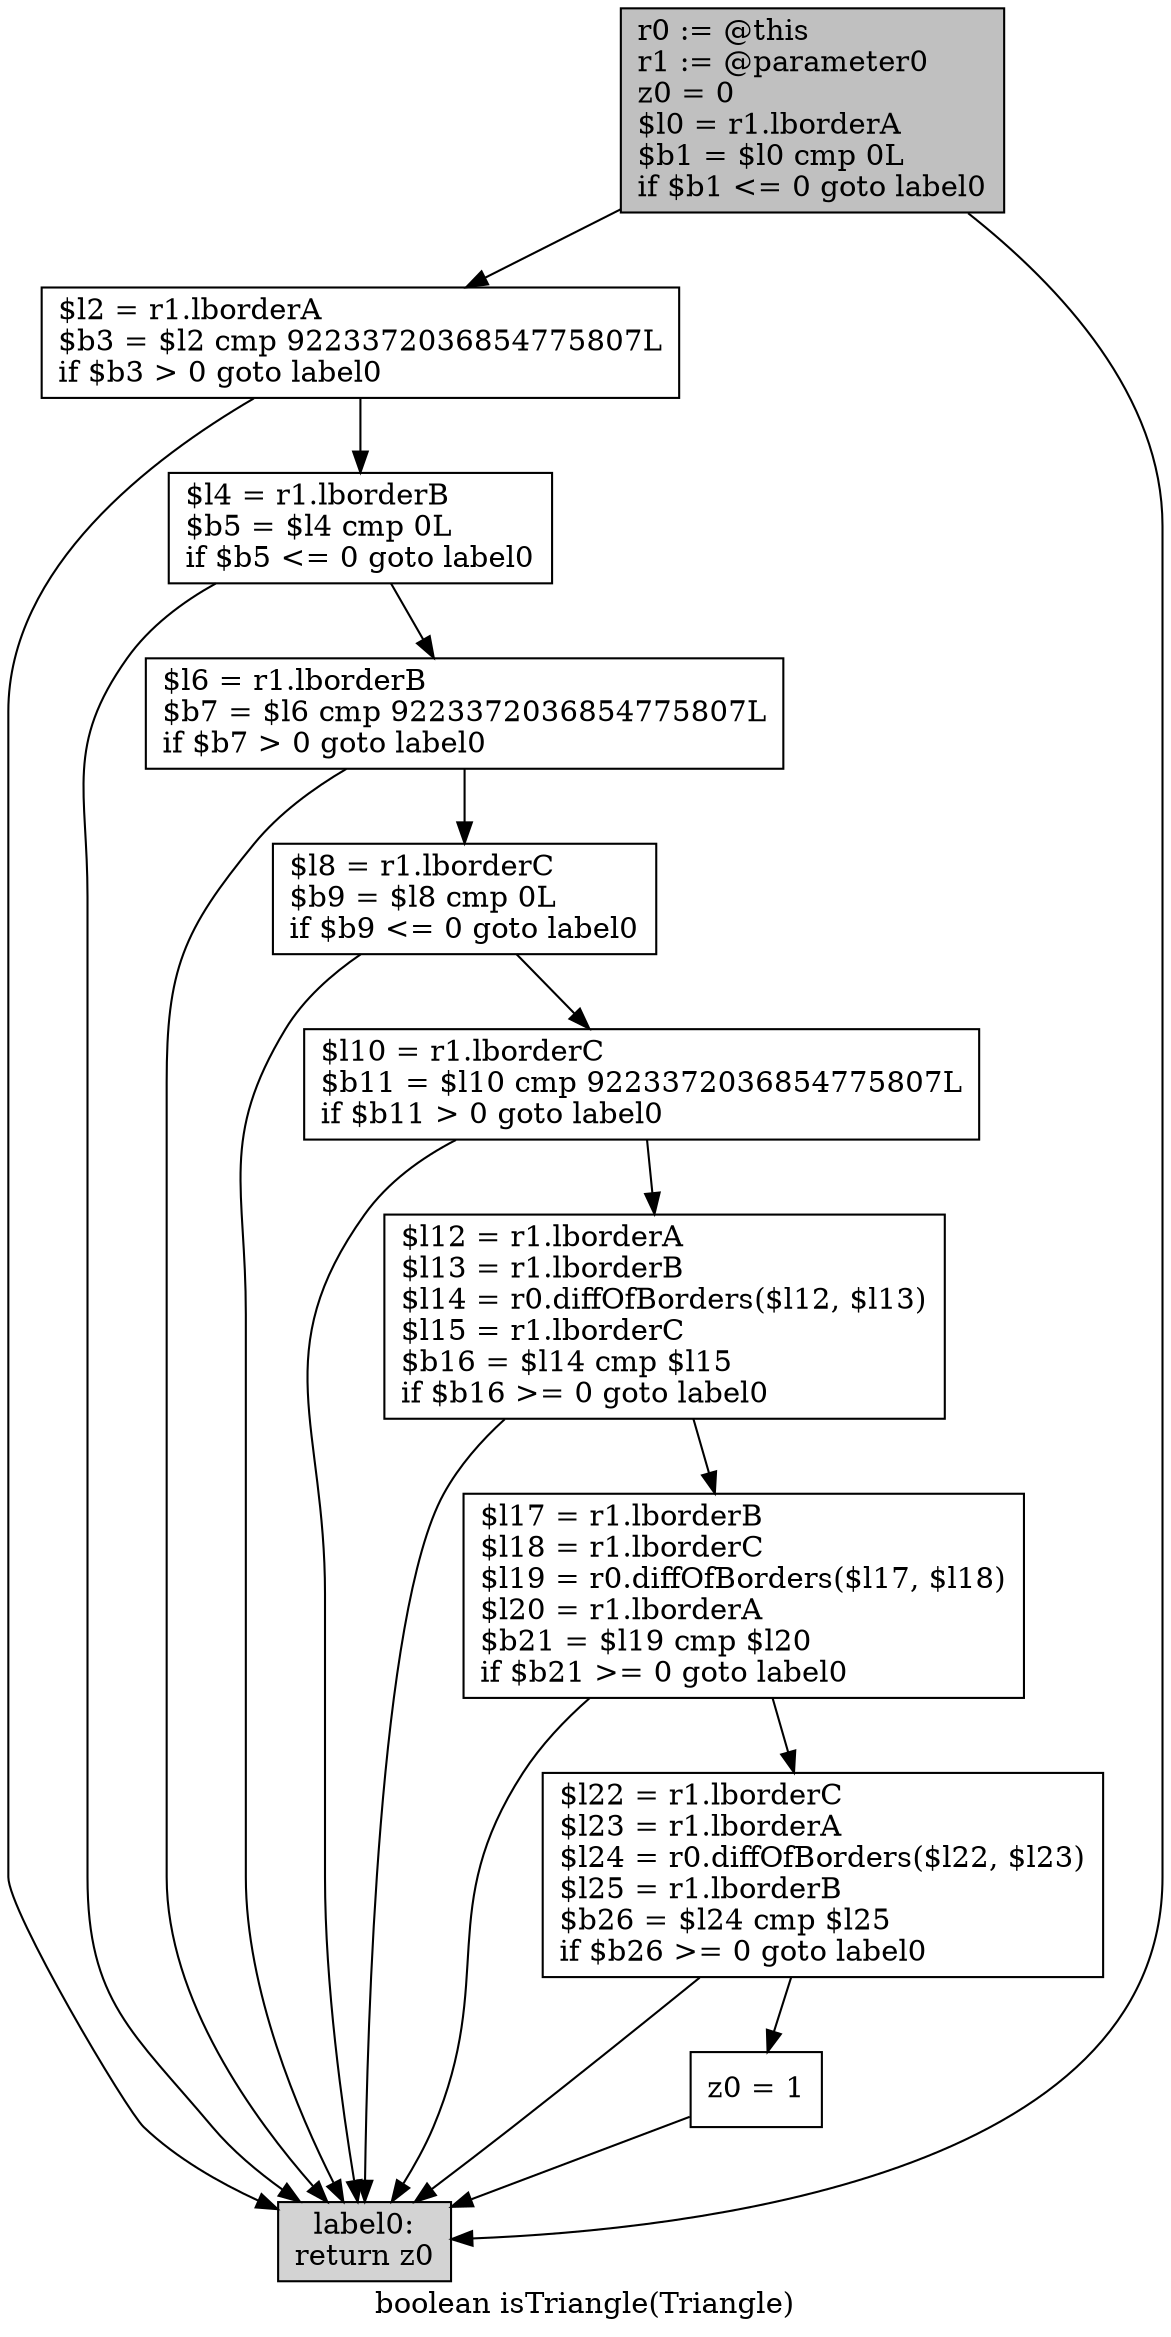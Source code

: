 digraph "boolean isTriangle(Triangle)" {
    label="boolean isTriangle(Triangle)";
    node [shape=box];
    "0" [style=filled,fillcolor=gray,label="r0 := @this\lr1 := @parameter0\lz0 = 0\l$l0 = r1.lborderA\l$b1 = $l0 cmp 0L\lif $b1 <= 0 goto label0\l",];
    "1" [label="$l2 = r1.lborderA\l$b3 = $l2 cmp 9223372036854775807L\lif $b3 > 0 goto label0\l",];
    "0"->"1";
    "10" [style=filled,fillcolor=lightgray,label="label0:\nreturn z0\l",];
    "0"->"10";
    "2" [label="$l4 = r1.lborderB\l$b5 = $l4 cmp 0L\lif $b5 <= 0 goto label0\l",];
    "1"->"2";
    "1"->"10";
    "3" [label="$l6 = r1.lborderB\l$b7 = $l6 cmp 9223372036854775807L\lif $b7 > 0 goto label0\l",];
    "2"->"3";
    "2"->"10";
    "4" [label="$l8 = r1.lborderC\l$b9 = $l8 cmp 0L\lif $b9 <= 0 goto label0\l",];
    "3"->"4";
    "3"->"10";
    "5" [label="$l10 = r1.lborderC\l$b11 = $l10 cmp 9223372036854775807L\lif $b11 > 0 goto label0\l",];
    "4"->"5";
    "4"->"10";
    "6" [label="$l12 = r1.lborderA\l$l13 = r1.lborderB\l$l14 = r0.diffOfBorders($l12, $l13)\l$l15 = r1.lborderC\l$b16 = $l14 cmp $l15\lif $b16 >= 0 goto label0\l",];
    "5"->"6";
    "5"->"10";
    "7" [label="$l17 = r1.lborderB\l$l18 = r1.lborderC\l$l19 = r0.diffOfBorders($l17, $l18)\l$l20 = r1.lborderA\l$b21 = $l19 cmp $l20\lif $b21 >= 0 goto label0\l",];
    "6"->"7";
    "6"->"10";
    "8" [label="$l22 = r1.lborderC\l$l23 = r1.lborderA\l$l24 = r0.diffOfBorders($l22, $l23)\l$l25 = r1.lborderB\l$b26 = $l24 cmp $l25\lif $b26 >= 0 goto label0\l",];
    "7"->"8";
    "7"->"10";
    "9" [label="z0 = 1\l",];
    "8"->"9";
    "8"->"10";
    "9"->"10";
}
